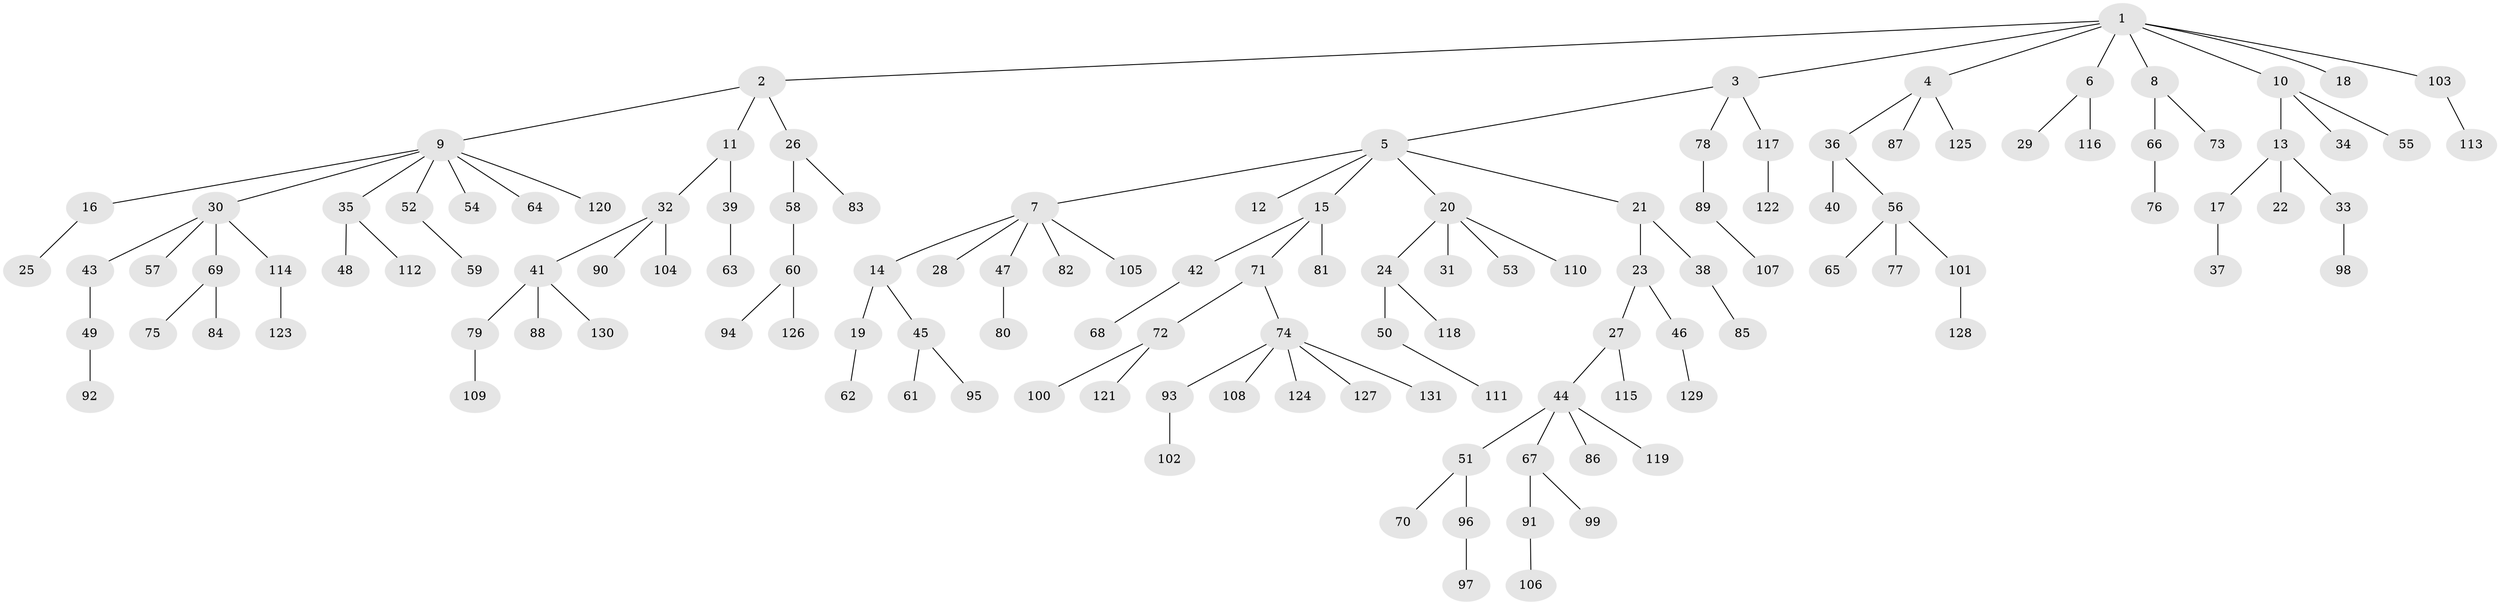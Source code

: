 // Generated by graph-tools (version 1.1) at 2025/11/02/27/25 16:11:28]
// undirected, 131 vertices, 130 edges
graph export_dot {
graph [start="1"]
  node [color=gray90,style=filled];
  1;
  2;
  3;
  4;
  5;
  6;
  7;
  8;
  9;
  10;
  11;
  12;
  13;
  14;
  15;
  16;
  17;
  18;
  19;
  20;
  21;
  22;
  23;
  24;
  25;
  26;
  27;
  28;
  29;
  30;
  31;
  32;
  33;
  34;
  35;
  36;
  37;
  38;
  39;
  40;
  41;
  42;
  43;
  44;
  45;
  46;
  47;
  48;
  49;
  50;
  51;
  52;
  53;
  54;
  55;
  56;
  57;
  58;
  59;
  60;
  61;
  62;
  63;
  64;
  65;
  66;
  67;
  68;
  69;
  70;
  71;
  72;
  73;
  74;
  75;
  76;
  77;
  78;
  79;
  80;
  81;
  82;
  83;
  84;
  85;
  86;
  87;
  88;
  89;
  90;
  91;
  92;
  93;
  94;
  95;
  96;
  97;
  98;
  99;
  100;
  101;
  102;
  103;
  104;
  105;
  106;
  107;
  108;
  109;
  110;
  111;
  112;
  113;
  114;
  115;
  116;
  117;
  118;
  119;
  120;
  121;
  122;
  123;
  124;
  125;
  126;
  127;
  128;
  129;
  130;
  131;
  1 -- 2;
  1 -- 3;
  1 -- 4;
  1 -- 6;
  1 -- 8;
  1 -- 10;
  1 -- 18;
  1 -- 103;
  2 -- 9;
  2 -- 11;
  2 -- 26;
  3 -- 5;
  3 -- 78;
  3 -- 117;
  4 -- 36;
  4 -- 87;
  4 -- 125;
  5 -- 7;
  5 -- 12;
  5 -- 15;
  5 -- 20;
  5 -- 21;
  6 -- 29;
  6 -- 116;
  7 -- 14;
  7 -- 28;
  7 -- 47;
  7 -- 82;
  7 -- 105;
  8 -- 66;
  8 -- 73;
  9 -- 16;
  9 -- 30;
  9 -- 35;
  9 -- 52;
  9 -- 54;
  9 -- 64;
  9 -- 120;
  10 -- 13;
  10 -- 34;
  10 -- 55;
  11 -- 32;
  11 -- 39;
  13 -- 17;
  13 -- 22;
  13 -- 33;
  14 -- 19;
  14 -- 45;
  15 -- 42;
  15 -- 71;
  15 -- 81;
  16 -- 25;
  17 -- 37;
  19 -- 62;
  20 -- 24;
  20 -- 31;
  20 -- 53;
  20 -- 110;
  21 -- 23;
  21 -- 38;
  23 -- 27;
  23 -- 46;
  24 -- 50;
  24 -- 118;
  26 -- 58;
  26 -- 83;
  27 -- 44;
  27 -- 115;
  30 -- 43;
  30 -- 57;
  30 -- 69;
  30 -- 114;
  32 -- 41;
  32 -- 90;
  32 -- 104;
  33 -- 98;
  35 -- 48;
  35 -- 112;
  36 -- 40;
  36 -- 56;
  38 -- 85;
  39 -- 63;
  41 -- 79;
  41 -- 88;
  41 -- 130;
  42 -- 68;
  43 -- 49;
  44 -- 51;
  44 -- 67;
  44 -- 86;
  44 -- 119;
  45 -- 61;
  45 -- 95;
  46 -- 129;
  47 -- 80;
  49 -- 92;
  50 -- 111;
  51 -- 70;
  51 -- 96;
  52 -- 59;
  56 -- 65;
  56 -- 77;
  56 -- 101;
  58 -- 60;
  60 -- 94;
  60 -- 126;
  66 -- 76;
  67 -- 91;
  67 -- 99;
  69 -- 75;
  69 -- 84;
  71 -- 72;
  71 -- 74;
  72 -- 100;
  72 -- 121;
  74 -- 93;
  74 -- 108;
  74 -- 124;
  74 -- 127;
  74 -- 131;
  78 -- 89;
  79 -- 109;
  89 -- 107;
  91 -- 106;
  93 -- 102;
  96 -- 97;
  101 -- 128;
  103 -- 113;
  114 -- 123;
  117 -- 122;
}
